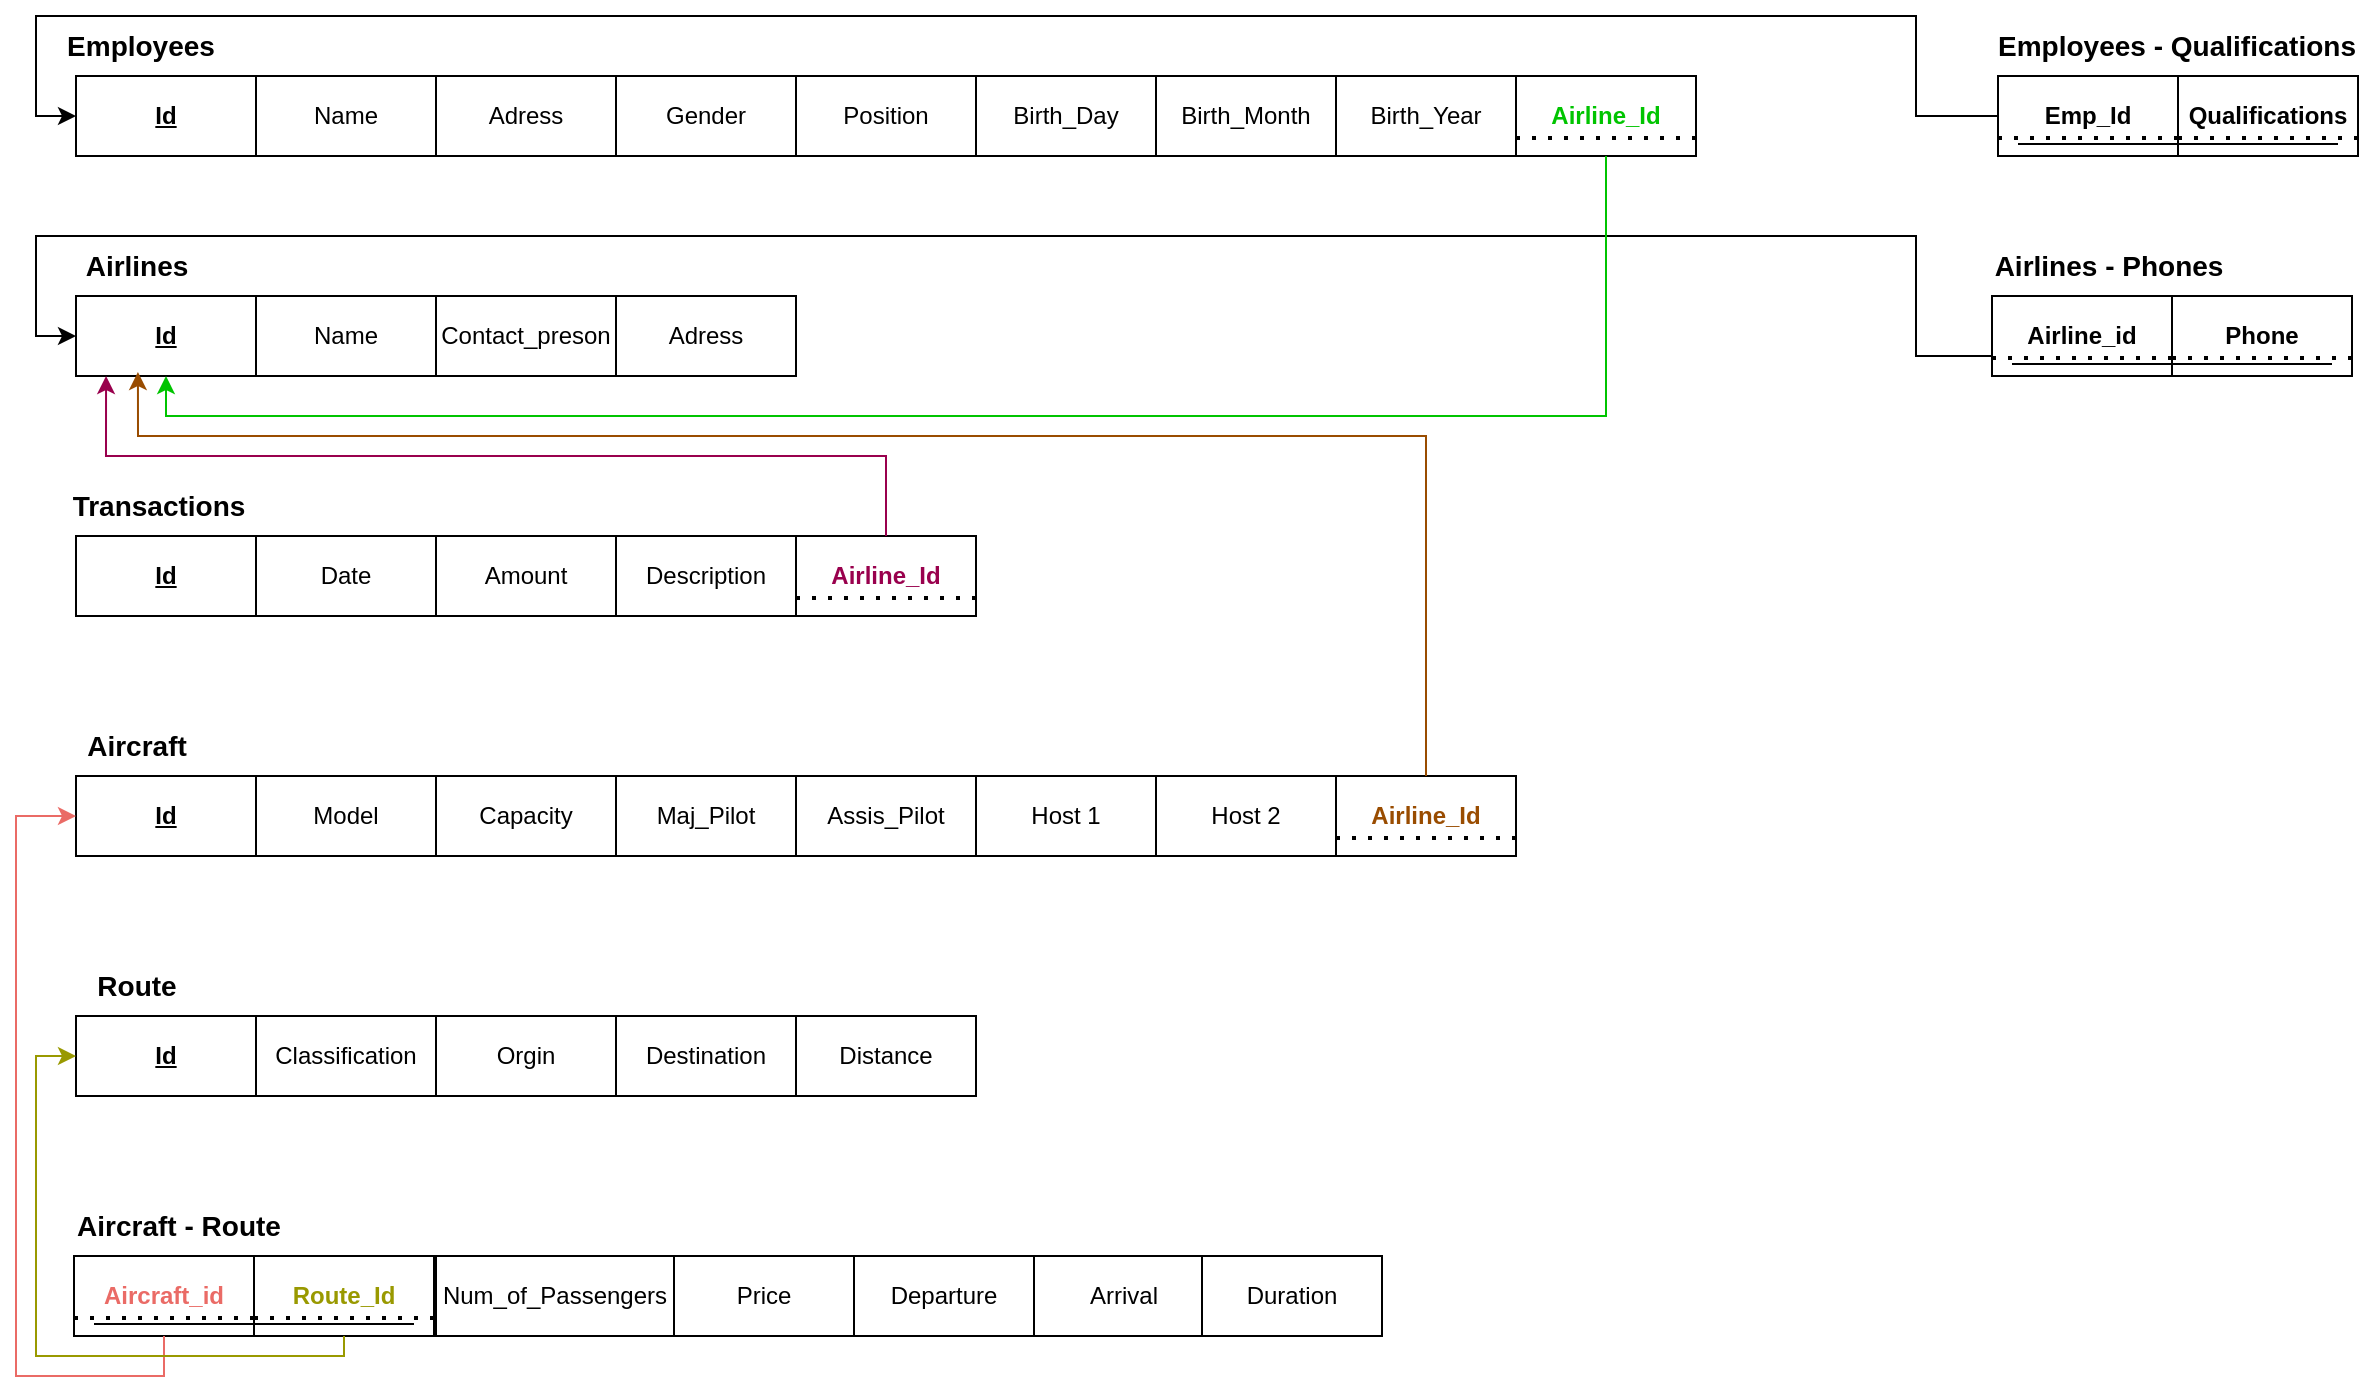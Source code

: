 <mxfile version="24.3.1" type="github">
  <diagram name="Page-1" id="WNss1hkPlDpn6GzgXZTL">
    <mxGraphModel dx="1674" dy="772" grid="1" gridSize="10" guides="1" tooltips="1" connect="1" arrows="1" fold="1" page="1" pageScale="1" pageWidth="827" pageHeight="1169" math="0" shadow="0">
      <root>
        <mxCell id="0" />
        <mxCell id="1" parent="0" />
        <mxCell id="alQhLPnsQns2ncsGecQC-1" value="&lt;u&gt;&lt;b&gt;Id&lt;/b&gt;&lt;/u&gt;" style="rounded=0;whiteSpace=wrap;html=1;" vertex="1" parent="1">
          <mxGeometry x="40" y="70" width="90" height="40" as="geometry" />
        </mxCell>
        <mxCell id="alQhLPnsQns2ncsGecQC-2" value="Name" style="rounded=0;whiteSpace=wrap;html=1;" vertex="1" parent="1">
          <mxGeometry x="130" y="70" width="90" height="40" as="geometry" />
        </mxCell>
        <mxCell id="alQhLPnsQns2ncsGecQC-3" value="&lt;b&gt;&lt;font style=&quot;font-size: 14px;&quot;&gt;Employees&lt;/font&gt;&lt;/b&gt;" style="text;html=1;align=center;verticalAlign=middle;resizable=0;points=[];autosize=1;strokeColor=none;fillColor=none;" vertex="1" parent="1">
          <mxGeometry x="22" y="40" width="100" height="30" as="geometry" />
        </mxCell>
        <mxCell id="alQhLPnsQns2ncsGecQC-7" value="Adress" style="rounded=0;whiteSpace=wrap;html=1;" vertex="1" parent="1">
          <mxGeometry x="220" y="70" width="90" height="40" as="geometry" />
        </mxCell>
        <mxCell id="alQhLPnsQns2ncsGecQC-8" value="Gender" style="rounded=0;whiteSpace=wrap;html=1;" vertex="1" parent="1">
          <mxGeometry x="310" y="70" width="90" height="40" as="geometry" />
        </mxCell>
        <mxCell id="alQhLPnsQns2ncsGecQC-9" value="Position" style="rounded=0;whiteSpace=wrap;html=1;" vertex="1" parent="1">
          <mxGeometry x="400" y="70" width="90" height="40" as="geometry" />
        </mxCell>
        <mxCell id="alQhLPnsQns2ncsGecQC-10" value="Birth_Day" style="rounded=0;whiteSpace=wrap;html=1;" vertex="1" parent="1">
          <mxGeometry x="490" y="70" width="90" height="40" as="geometry" />
        </mxCell>
        <mxCell id="alQhLPnsQns2ncsGecQC-11" value="Birth_Month" style="rounded=0;whiteSpace=wrap;html=1;" vertex="1" parent="1">
          <mxGeometry x="580" y="70" width="90" height="40" as="geometry" />
        </mxCell>
        <mxCell id="alQhLPnsQns2ncsGecQC-12" value="Birth_Year" style="rounded=0;whiteSpace=wrap;html=1;" vertex="1" parent="1">
          <mxGeometry x="670" y="70" width="90" height="40" as="geometry" />
        </mxCell>
        <mxCell id="alQhLPnsQns2ncsGecQC-13" value="&lt;b&gt;&lt;font style=&quot;font-size: 14px;&quot;&gt;Employees&lt;/font&gt;&lt;/b&gt;&lt;b&gt;&lt;font style=&quot;font-size: 14px;&quot;&gt;&amp;nbsp;-&amp;nbsp;&lt;/font&gt;&lt;font style=&quot;font-size: 14px;&quot;&gt;Qualifications&lt;/font&gt;&lt;/b&gt;" style="text;html=1;align=center;verticalAlign=middle;resizable=0;points=[];autosize=1;strokeColor=none;fillColor=none;" vertex="1" parent="1">
          <mxGeometry x="990" y="40" width="200" height="30" as="geometry" />
        </mxCell>
        <mxCell id="alQhLPnsQns2ncsGecQC-14" value="" style="group" vertex="1" connectable="0" parent="1">
          <mxGeometry x="1001" y="70" width="90" height="40" as="geometry" />
        </mxCell>
        <mxCell id="alQhLPnsQns2ncsGecQC-15" value="&lt;span style=&quot;text-wrap: nowrap;&quot;&gt;&lt;font style=&quot;font-size: 12px;&quot;&gt;&lt;b&gt;Emp_Id&lt;/b&gt;&lt;/font&gt;&lt;/span&gt;" style="rounded=0;whiteSpace=wrap;html=1;" vertex="1" parent="alQhLPnsQns2ncsGecQC-14">
          <mxGeometry width="90" height="40" as="geometry" />
        </mxCell>
        <mxCell id="alQhLPnsQns2ncsGecQC-16" value="" style="endArrow=none;dashed=1;html=1;dashPattern=1 3;strokeWidth=2;rounded=0;" edge="1" parent="alQhLPnsQns2ncsGecQC-14">
          <mxGeometry width="50" height="50" relative="1" as="geometry">
            <mxPoint y="31" as="sourcePoint" />
            <mxPoint x="90" y="31" as="targetPoint" />
          </mxGeometry>
        </mxCell>
        <mxCell id="alQhLPnsQns2ncsGecQC-17" value="" style="group" vertex="1" connectable="0" parent="1">
          <mxGeometry x="1091" y="70" width="90" height="40" as="geometry" />
        </mxCell>
        <mxCell id="alQhLPnsQns2ncsGecQC-18" value="&lt;span style=&quot;text-wrap: nowrap;&quot;&gt;&lt;font style=&quot;font-size: 12px;&quot;&gt;&lt;b&gt;Qualifications&lt;/b&gt;&lt;/font&gt;&lt;/span&gt;" style="rounded=0;whiteSpace=wrap;html=1;" vertex="1" parent="alQhLPnsQns2ncsGecQC-17">
          <mxGeometry width="90" height="40" as="geometry" />
        </mxCell>
        <mxCell id="alQhLPnsQns2ncsGecQC-19" value="" style="endArrow=none;dashed=1;html=1;dashPattern=1 3;strokeWidth=2;rounded=0;" edge="1" parent="alQhLPnsQns2ncsGecQC-17">
          <mxGeometry width="50" height="50" relative="1" as="geometry">
            <mxPoint y="31" as="sourcePoint" />
            <mxPoint x="90" y="31" as="targetPoint" />
          </mxGeometry>
        </mxCell>
        <mxCell id="alQhLPnsQns2ncsGecQC-20" value="" style="endArrow=none;html=1;rounded=0;" edge="1" parent="1">
          <mxGeometry width="50" height="50" relative="1" as="geometry">
            <mxPoint x="1011" y="104" as="sourcePoint" />
            <mxPoint x="1171" y="104" as="targetPoint" />
          </mxGeometry>
        </mxCell>
        <mxCell id="alQhLPnsQns2ncsGecQC-21" style="edgeStyle=orthogonalEdgeStyle;rounded=0;orthogonalLoop=1;jettySize=auto;html=1;exitX=0;exitY=0.5;exitDx=0;exitDy=0;entryX=0;entryY=0.5;entryDx=0;entryDy=0;" edge="1" parent="1" source="alQhLPnsQns2ncsGecQC-15" target="alQhLPnsQns2ncsGecQC-1">
          <mxGeometry relative="1" as="geometry">
            <Array as="points">
              <mxPoint x="960" y="90" />
              <mxPoint x="960" y="40" />
              <mxPoint x="20" y="40" />
              <mxPoint x="20" y="90" />
            </Array>
          </mxGeometry>
        </mxCell>
        <mxCell id="alQhLPnsQns2ncsGecQC-22" value="&lt;u&gt;&lt;b&gt;Id&lt;/b&gt;&lt;/u&gt;" style="rounded=0;whiteSpace=wrap;html=1;" vertex="1" parent="1">
          <mxGeometry x="40" y="180" width="90" height="40" as="geometry" />
        </mxCell>
        <mxCell id="alQhLPnsQns2ncsGecQC-23" value="Name" style="rounded=0;whiteSpace=wrap;html=1;" vertex="1" parent="1">
          <mxGeometry x="130" y="180" width="90" height="40" as="geometry" />
        </mxCell>
        <mxCell id="alQhLPnsQns2ncsGecQC-24" value="&lt;b&gt;&lt;font style=&quot;font-size: 14px;&quot;&gt;Airlines&lt;/font&gt;&lt;/b&gt;" style="text;html=1;align=center;verticalAlign=middle;resizable=0;points=[];autosize=1;strokeColor=none;fillColor=none;" vertex="1" parent="1">
          <mxGeometry x="35" y="150" width="70" height="30" as="geometry" />
        </mxCell>
        <mxCell id="alQhLPnsQns2ncsGecQC-25" value="Contact_preson" style="rounded=0;whiteSpace=wrap;html=1;" vertex="1" parent="1">
          <mxGeometry x="220" y="180" width="90" height="40" as="geometry" />
        </mxCell>
        <mxCell id="alQhLPnsQns2ncsGecQC-29" value="Adress" style="rounded=0;whiteSpace=wrap;html=1;" vertex="1" parent="1">
          <mxGeometry x="310" y="180" width="90" height="40" as="geometry" />
        </mxCell>
        <mxCell id="alQhLPnsQns2ncsGecQC-30" value="&lt;b&gt;&lt;font style=&quot;font-size: 14px;&quot;&gt;Airlines&amp;nbsp;&lt;/font&gt;&lt;/b&gt;&lt;b&gt;&lt;font style=&quot;font-size: 14px;&quot;&gt;-&amp;nbsp;&lt;/font&gt;&lt;/b&gt;&lt;font style=&quot;font-size: 14px;&quot;&gt;&lt;b&gt;Phones&lt;/b&gt;&lt;/font&gt;" style="text;html=1;align=center;verticalAlign=middle;resizable=0;points=[];autosize=1;strokeColor=none;fillColor=none;" vertex="1" parent="1">
          <mxGeometry x="986" y="150" width="140" height="30" as="geometry" />
        </mxCell>
        <mxCell id="alQhLPnsQns2ncsGecQC-31" value="" style="group" vertex="1" connectable="0" parent="1">
          <mxGeometry x="998" y="180" width="90" height="40" as="geometry" />
        </mxCell>
        <mxCell id="alQhLPnsQns2ncsGecQC-32" value="&lt;span style=&quot;text-wrap: nowrap;&quot;&gt;&lt;font style=&quot;font-size: 12px;&quot;&gt;&lt;b&gt;Airline_id&lt;/b&gt;&lt;/font&gt;&lt;/span&gt;" style="rounded=0;whiteSpace=wrap;html=1;" vertex="1" parent="alQhLPnsQns2ncsGecQC-31">
          <mxGeometry width="90" height="40" as="geometry" />
        </mxCell>
        <mxCell id="alQhLPnsQns2ncsGecQC-33" value="" style="endArrow=none;dashed=1;html=1;dashPattern=1 3;strokeWidth=2;rounded=0;" edge="1" parent="alQhLPnsQns2ncsGecQC-31">
          <mxGeometry width="50" height="50" relative="1" as="geometry">
            <mxPoint y="31" as="sourcePoint" />
            <mxPoint x="90" y="31" as="targetPoint" />
          </mxGeometry>
        </mxCell>
        <mxCell id="alQhLPnsQns2ncsGecQC-34" value="" style="group" vertex="1" connectable="0" parent="1">
          <mxGeometry x="1088" y="180" width="90" height="40" as="geometry" />
        </mxCell>
        <mxCell id="alQhLPnsQns2ncsGecQC-35" value="&lt;b style=&quot;text-wrap: nowrap;&quot;&gt;Phone&lt;/b&gt;" style="rounded=0;whiteSpace=wrap;html=1;" vertex="1" parent="alQhLPnsQns2ncsGecQC-34">
          <mxGeometry width="90" height="40" as="geometry" />
        </mxCell>
        <mxCell id="alQhLPnsQns2ncsGecQC-36" value="" style="endArrow=none;dashed=1;html=1;dashPattern=1 3;strokeWidth=2;rounded=0;" edge="1" parent="alQhLPnsQns2ncsGecQC-34">
          <mxGeometry width="50" height="50" relative="1" as="geometry">
            <mxPoint y="31" as="sourcePoint" />
            <mxPoint x="90" y="31" as="targetPoint" />
          </mxGeometry>
        </mxCell>
        <mxCell id="alQhLPnsQns2ncsGecQC-37" value="" style="endArrow=none;html=1;rounded=0;" edge="1" parent="1">
          <mxGeometry width="50" height="50" relative="1" as="geometry">
            <mxPoint x="1008" y="214" as="sourcePoint" />
            <mxPoint x="1168" y="214" as="targetPoint" />
          </mxGeometry>
        </mxCell>
        <mxCell id="alQhLPnsQns2ncsGecQC-40" style="edgeStyle=orthogonalEdgeStyle;rounded=0;orthogonalLoop=1;jettySize=auto;html=1;exitX=0;exitY=0.75;exitDx=0;exitDy=0;entryX=0;entryY=0.5;entryDx=0;entryDy=0;" edge="1" parent="1" source="alQhLPnsQns2ncsGecQC-32" target="alQhLPnsQns2ncsGecQC-22">
          <mxGeometry relative="1" as="geometry">
            <Array as="points">
              <mxPoint x="960" y="210" />
              <mxPoint x="960" y="150" />
              <mxPoint x="20" y="150" />
              <mxPoint x="20" y="200" />
            </Array>
          </mxGeometry>
        </mxCell>
        <mxCell id="alQhLPnsQns2ncsGecQC-41" value="&lt;u&gt;&lt;b&gt;Id&lt;/b&gt;&lt;/u&gt;" style="rounded=0;whiteSpace=wrap;html=1;" vertex="1" parent="1">
          <mxGeometry x="40" y="300" width="90" height="40" as="geometry" />
        </mxCell>
        <mxCell id="alQhLPnsQns2ncsGecQC-42" value="Date" style="rounded=0;whiteSpace=wrap;html=1;" vertex="1" parent="1">
          <mxGeometry x="130" y="300" width="90" height="40" as="geometry" />
        </mxCell>
        <mxCell id="alQhLPnsQns2ncsGecQC-43" value="Amount" style="rounded=0;whiteSpace=wrap;html=1;" vertex="1" parent="1">
          <mxGeometry x="220" y="300" width="90" height="40" as="geometry" />
        </mxCell>
        <mxCell id="alQhLPnsQns2ncsGecQC-44" value="Description" style="rounded=0;whiteSpace=wrap;html=1;" vertex="1" parent="1">
          <mxGeometry x="310" y="300" width="90" height="40" as="geometry" />
        </mxCell>
        <mxCell id="alQhLPnsQns2ncsGecQC-45" value="&lt;b&gt;&lt;font style=&quot;font-size: 14px;&quot;&gt;Transactions&lt;/font&gt;&lt;/b&gt;" style="text;html=1;align=center;verticalAlign=middle;resizable=0;points=[];autosize=1;strokeColor=none;fillColor=none;" vertex="1" parent="1">
          <mxGeometry x="26" y="270" width="110" height="30" as="geometry" />
        </mxCell>
        <mxCell id="alQhLPnsQns2ncsGecQC-46" value="&lt;u&gt;&lt;b&gt;Id&lt;/b&gt;&lt;/u&gt;" style="rounded=0;whiteSpace=wrap;html=1;" vertex="1" parent="1">
          <mxGeometry x="40" y="420" width="90" height="40" as="geometry" />
        </mxCell>
        <mxCell id="alQhLPnsQns2ncsGecQC-47" value="Model" style="rounded=0;whiteSpace=wrap;html=1;" vertex="1" parent="1">
          <mxGeometry x="130" y="420" width="90" height="40" as="geometry" />
        </mxCell>
        <mxCell id="alQhLPnsQns2ncsGecQC-48" value="Capacity" style="rounded=0;whiteSpace=wrap;html=1;" vertex="1" parent="1">
          <mxGeometry x="220" y="420" width="90" height="40" as="geometry" />
        </mxCell>
        <mxCell id="alQhLPnsQns2ncsGecQC-50" value="&lt;b&gt;&lt;font style=&quot;font-size: 14px;&quot;&gt;Aircraft&lt;/font&gt;&lt;/b&gt;" style="text;html=1;align=center;verticalAlign=middle;resizable=0;points=[];autosize=1;strokeColor=none;fillColor=none;" vertex="1" parent="1">
          <mxGeometry x="35" y="390" width="70" height="30" as="geometry" />
        </mxCell>
        <mxCell id="alQhLPnsQns2ncsGecQC-51" value="&lt;u&gt;&lt;b&gt;Id&lt;/b&gt;&lt;/u&gt;" style="rounded=0;whiteSpace=wrap;html=1;" vertex="1" parent="1">
          <mxGeometry x="40" y="540" width="90" height="40" as="geometry" />
        </mxCell>
        <mxCell id="alQhLPnsQns2ncsGecQC-52" value="Classification" style="rounded=0;whiteSpace=wrap;html=1;" vertex="1" parent="1">
          <mxGeometry x="130" y="540" width="90" height="40" as="geometry" />
        </mxCell>
        <mxCell id="alQhLPnsQns2ncsGecQC-53" value="Maj_Pilot" style="rounded=0;whiteSpace=wrap;html=1;" vertex="1" parent="1">
          <mxGeometry x="310" y="420" width="90" height="40" as="geometry" />
        </mxCell>
        <mxCell id="alQhLPnsQns2ncsGecQC-54" value="&lt;b&gt;&lt;font style=&quot;font-size: 14px;&quot;&gt;Route&lt;/font&gt;&lt;/b&gt;" style="text;html=1;align=center;verticalAlign=middle;resizable=0;points=[];autosize=1;strokeColor=none;fillColor=none;" vertex="1" parent="1">
          <mxGeometry x="40" y="510" width="60" height="30" as="geometry" />
        </mxCell>
        <mxCell id="alQhLPnsQns2ncsGecQC-55" value="Assis_Pilot" style="rounded=0;whiteSpace=wrap;html=1;" vertex="1" parent="1">
          <mxGeometry x="400" y="420" width="90" height="40" as="geometry" />
        </mxCell>
        <mxCell id="alQhLPnsQns2ncsGecQC-56" value="Host 1" style="rounded=0;whiteSpace=wrap;html=1;" vertex="1" parent="1">
          <mxGeometry x="490" y="420" width="90" height="40" as="geometry" />
        </mxCell>
        <mxCell id="alQhLPnsQns2ncsGecQC-58" value="Host 2" style="rounded=0;whiteSpace=wrap;html=1;" vertex="1" parent="1">
          <mxGeometry x="580" y="420" width="90" height="40" as="geometry" />
        </mxCell>
        <mxCell id="alQhLPnsQns2ncsGecQC-59" value="Orgin" style="rounded=0;whiteSpace=wrap;html=1;" vertex="1" parent="1">
          <mxGeometry x="220" y="540" width="90" height="40" as="geometry" />
        </mxCell>
        <mxCell id="alQhLPnsQns2ncsGecQC-60" value="Destination" style="rounded=0;whiteSpace=wrap;html=1;" vertex="1" parent="1">
          <mxGeometry x="310" y="540" width="90" height="40" as="geometry" />
        </mxCell>
        <mxCell id="alQhLPnsQns2ncsGecQC-61" value="Distance" style="rounded=0;whiteSpace=wrap;html=1;" vertex="1" parent="1">
          <mxGeometry x="400" y="540" width="90" height="40" as="geometry" />
        </mxCell>
        <mxCell id="alQhLPnsQns2ncsGecQC-62" value="" style="group" vertex="1" connectable="0" parent="1">
          <mxGeometry x="760" y="70" width="90" height="40" as="geometry" />
        </mxCell>
        <mxCell id="alQhLPnsQns2ncsGecQC-63" value="&lt;span style=&quot;text-wrap: nowrap;&quot;&gt;&lt;font color=&quot;#00c400&quot; style=&quot;font-size: 12px;&quot;&gt;&lt;b&gt;Airline_Id&lt;/b&gt;&lt;/font&gt;&lt;/span&gt;" style="rounded=0;whiteSpace=wrap;html=1;" vertex="1" parent="alQhLPnsQns2ncsGecQC-62">
          <mxGeometry width="90" height="40" as="geometry" />
        </mxCell>
        <mxCell id="alQhLPnsQns2ncsGecQC-64" value="" style="endArrow=none;dashed=1;html=1;dashPattern=1 3;strokeWidth=2;rounded=0;" edge="1" parent="alQhLPnsQns2ncsGecQC-62">
          <mxGeometry width="50" height="50" relative="1" as="geometry">
            <mxPoint y="31" as="sourcePoint" />
            <mxPoint x="90" y="31" as="targetPoint" />
          </mxGeometry>
        </mxCell>
        <mxCell id="alQhLPnsQns2ncsGecQC-65" style="edgeStyle=orthogonalEdgeStyle;rounded=0;orthogonalLoop=1;jettySize=auto;html=1;exitX=0.5;exitY=1;exitDx=0;exitDy=0;entryX=0.5;entryY=1;entryDx=0;entryDy=0;strokeColor=#00C400;" edge="1" parent="1" source="alQhLPnsQns2ncsGecQC-63" target="alQhLPnsQns2ncsGecQC-22">
          <mxGeometry relative="1" as="geometry" />
        </mxCell>
        <mxCell id="alQhLPnsQns2ncsGecQC-66" value="" style="group" vertex="1" connectable="0" parent="1">
          <mxGeometry x="670" y="420" width="90" height="40" as="geometry" />
        </mxCell>
        <mxCell id="alQhLPnsQns2ncsGecQC-67" value="&lt;span style=&quot;text-wrap: nowrap;&quot;&gt;&lt;font color=&quot;#994c00&quot; style=&quot;font-size: 12px;&quot;&gt;&lt;b style=&quot;&quot;&gt;Airline_Id&lt;/b&gt;&lt;/font&gt;&lt;/span&gt;" style="rounded=0;whiteSpace=wrap;html=1;" vertex="1" parent="alQhLPnsQns2ncsGecQC-66">
          <mxGeometry width="90" height="40" as="geometry" />
        </mxCell>
        <mxCell id="alQhLPnsQns2ncsGecQC-68" value="" style="endArrow=none;dashed=1;html=1;dashPattern=1 3;strokeWidth=2;rounded=0;" edge="1" parent="alQhLPnsQns2ncsGecQC-66">
          <mxGeometry width="50" height="50" relative="1" as="geometry">
            <mxPoint y="31" as="sourcePoint" />
            <mxPoint x="90" y="31" as="targetPoint" />
          </mxGeometry>
        </mxCell>
        <mxCell id="alQhLPnsQns2ncsGecQC-70" style="edgeStyle=orthogonalEdgeStyle;rounded=0;orthogonalLoop=1;jettySize=auto;html=1;exitX=0.5;exitY=0;exitDx=0;exitDy=0;entryX=0.344;entryY=0.95;entryDx=0;entryDy=0;entryPerimeter=0;strokeColor=#994C00;" edge="1" parent="1" source="alQhLPnsQns2ncsGecQC-67" target="alQhLPnsQns2ncsGecQC-22">
          <mxGeometry relative="1" as="geometry">
            <Array as="points">
              <mxPoint x="715" y="250" />
              <mxPoint x="71" y="250" />
            </Array>
          </mxGeometry>
        </mxCell>
        <mxCell id="alQhLPnsQns2ncsGecQC-71" value="" style="group" vertex="1" connectable="0" parent="1">
          <mxGeometry x="400" y="300" width="90" height="40" as="geometry" />
        </mxCell>
        <mxCell id="alQhLPnsQns2ncsGecQC-72" value="&lt;span style=&quot;text-wrap: nowrap;&quot;&gt;&lt;font color=&quot;#99004d&quot; style=&quot;font-size: 12px;&quot;&gt;&lt;b style=&quot;&quot;&gt;Airline_Id&lt;/b&gt;&lt;/font&gt;&lt;/span&gt;" style="rounded=0;whiteSpace=wrap;html=1;" vertex="1" parent="alQhLPnsQns2ncsGecQC-71">
          <mxGeometry width="90" height="40" as="geometry" />
        </mxCell>
        <mxCell id="alQhLPnsQns2ncsGecQC-73" value="" style="endArrow=none;dashed=1;html=1;dashPattern=1 3;strokeWidth=2;rounded=0;" edge="1" parent="alQhLPnsQns2ncsGecQC-71">
          <mxGeometry width="50" height="50" relative="1" as="geometry">
            <mxPoint y="31" as="sourcePoint" />
            <mxPoint x="90" y="31" as="targetPoint" />
          </mxGeometry>
        </mxCell>
        <mxCell id="alQhLPnsQns2ncsGecQC-74" style="edgeStyle=orthogonalEdgeStyle;rounded=0;orthogonalLoop=1;jettySize=auto;html=1;exitX=0.5;exitY=0;exitDx=0;exitDy=0;entryX=0.167;entryY=1;entryDx=0;entryDy=0;entryPerimeter=0;strokeColor=#99004D;" edge="1" parent="1" source="alQhLPnsQns2ncsGecQC-72" target="alQhLPnsQns2ncsGecQC-22">
          <mxGeometry relative="1" as="geometry">
            <Array as="points">
              <mxPoint x="445" y="260" />
              <mxPoint x="55" y="260" />
            </Array>
          </mxGeometry>
        </mxCell>
        <mxCell id="alQhLPnsQns2ncsGecQC-75" value="&lt;b&gt;&lt;font style=&quot;font-size: 14px;&quot;&gt;Aircraft&lt;/font&gt;&lt;/b&gt;&lt;b&gt;&lt;font style=&quot;font-size: 14px;&quot;&gt;&amp;nbsp;&lt;/font&gt;&lt;/b&gt;&lt;b&gt;&lt;font style=&quot;font-size: 14px;&quot;&gt;-&amp;nbsp;&lt;/font&gt;&lt;/b&gt;&lt;b&gt;&lt;font style=&quot;font-size: 14px;&quot;&gt;Route&lt;/font&gt;&lt;/b&gt;" style="text;html=1;align=center;verticalAlign=middle;resizable=0;points=[];autosize=1;strokeColor=none;fillColor=none;" vertex="1" parent="1">
          <mxGeometry x="26" y="630" width="130" height="30" as="geometry" />
        </mxCell>
        <mxCell id="alQhLPnsQns2ncsGecQC-76" value="" style="group" vertex="1" connectable="0" parent="1">
          <mxGeometry x="39" y="660" width="90" height="40" as="geometry" />
        </mxCell>
        <mxCell id="alQhLPnsQns2ncsGecQC-77" value="&lt;b style=&quot;text-wrap: nowrap;&quot;&gt;&lt;font color=&quot;#ea6b66&quot; style=&quot;font-size: 12px;&quot;&gt;Aircraft&lt;/font&gt;&lt;/b&gt;&lt;span style=&quot;text-wrap: nowrap;&quot;&gt;&lt;font color=&quot;#ea6b66&quot; style=&quot;font-size: 12px;&quot;&gt;&lt;b&gt;_id&lt;/b&gt;&lt;/font&gt;&lt;/span&gt;" style="rounded=0;whiteSpace=wrap;html=1;" vertex="1" parent="alQhLPnsQns2ncsGecQC-76">
          <mxGeometry width="90" height="40" as="geometry" />
        </mxCell>
        <mxCell id="alQhLPnsQns2ncsGecQC-78" value="" style="endArrow=none;dashed=1;html=1;dashPattern=1 3;strokeWidth=2;rounded=0;" edge="1" parent="alQhLPnsQns2ncsGecQC-76">
          <mxGeometry width="50" height="50" relative="1" as="geometry">
            <mxPoint y="31" as="sourcePoint" />
            <mxPoint x="90" y="31" as="targetPoint" />
          </mxGeometry>
        </mxCell>
        <mxCell id="alQhLPnsQns2ncsGecQC-79" value="" style="group" vertex="1" connectable="0" parent="1">
          <mxGeometry x="129" y="660" width="90" height="40" as="geometry" />
        </mxCell>
        <mxCell id="alQhLPnsQns2ncsGecQC-80" value="&lt;b style=&quot;text-wrap: nowrap;&quot;&gt;&lt;font color=&quot;#999900&quot;&gt;Route_Id&lt;/font&gt;&lt;/b&gt;" style="rounded=0;whiteSpace=wrap;html=1;" vertex="1" parent="alQhLPnsQns2ncsGecQC-79">
          <mxGeometry width="90" height="40" as="geometry" />
        </mxCell>
        <mxCell id="alQhLPnsQns2ncsGecQC-81" value="" style="endArrow=none;dashed=1;html=1;dashPattern=1 3;strokeWidth=2;rounded=0;" edge="1" parent="alQhLPnsQns2ncsGecQC-79">
          <mxGeometry width="50" height="50" relative="1" as="geometry">
            <mxPoint y="31" as="sourcePoint" />
            <mxPoint x="90" y="31" as="targetPoint" />
          </mxGeometry>
        </mxCell>
        <mxCell id="alQhLPnsQns2ncsGecQC-82" value="" style="endArrow=none;html=1;rounded=0;" edge="1" parent="1">
          <mxGeometry width="50" height="50" relative="1" as="geometry">
            <mxPoint x="49" y="694" as="sourcePoint" />
            <mxPoint x="209" y="694" as="targetPoint" />
          </mxGeometry>
        </mxCell>
        <mxCell id="alQhLPnsQns2ncsGecQC-85" value="Num_of_Passengers" style="rounded=0;whiteSpace=wrap;html=1;" vertex="1" parent="1">
          <mxGeometry x="220" y="660" width="119" height="40" as="geometry" />
        </mxCell>
        <mxCell id="alQhLPnsQns2ncsGecQC-86" value="Price" style="rounded=0;whiteSpace=wrap;html=1;" vertex="1" parent="1">
          <mxGeometry x="339" y="660" width="90" height="40" as="geometry" />
        </mxCell>
        <mxCell id="alQhLPnsQns2ncsGecQC-87" value="Departure" style="rounded=0;whiteSpace=wrap;html=1;" vertex="1" parent="1">
          <mxGeometry x="429" y="660" width="90" height="40" as="geometry" />
        </mxCell>
        <mxCell id="alQhLPnsQns2ncsGecQC-88" value="Arrival" style="rounded=0;whiteSpace=wrap;html=1;" vertex="1" parent="1">
          <mxGeometry x="519" y="660" width="90" height="40" as="geometry" />
        </mxCell>
        <mxCell id="alQhLPnsQns2ncsGecQC-89" value="Duration" style="rounded=0;whiteSpace=wrap;html=1;" vertex="1" parent="1">
          <mxGeometry x="603" y="660" width="90" height="40" as="geometry" />
        </mxCell>
        <mxCell id="alQhLPnsQns2ncsGecQC-90" style="edgeStyle=orthogonalEdgeStyle;rounded=0;orthogonalLoop=1;jettySize=auto;html=1;exitX=0.5;exitY=1;exitDx=0;exitDy=0;entryX=0;entryY=0.5;entryDx=0;entryDy=0;strokeColor=#EA6B66;" edge="1" parent="1" source="alQhLPnsQns2ncsGecQC-77" target="alQhLPnsQns2ncsGecQC-46">
          <mxGeometry relative="1" as="geometry">
            <Array as="points">
              <mxPoint x="84" y="720" />
              <mxPoint x="10" y="720" />
              <mxPoint x="10" y="440" />
            </Array>
          </mxGeometry>
        </mxCell>
        <mxCell id="alQhLPnsQns2ncsGecQC-91" style="edgeStyle=orthogonalEdgeStyle;rounded=0;orthogonalLoop=1;jettySize=auto;html=1;exitX=0.5;exitY=1;exitDx=0;exitDy=0;entryX=0;entryY=0.5;entryDx=0;entryDy=0;strokeColor=#999900;" edge="1" parent="1" source="alQhLPnsQns2ncsGecQC-80" target="alQhLPnsQns2ncsGecQC-51">
          <mxGeometry relative="1" as="geometry">
            <Array as="points">
              <mxPoint x="174" y="710" />
              <mxPoint x="20" y="710" />
              <mxPoint x="20" y="560" />
            </Array>
          </mxGeometry>
        </mxCell>
      </root>
    </mxGraphModel>
  </diagram>
</mxfile>

